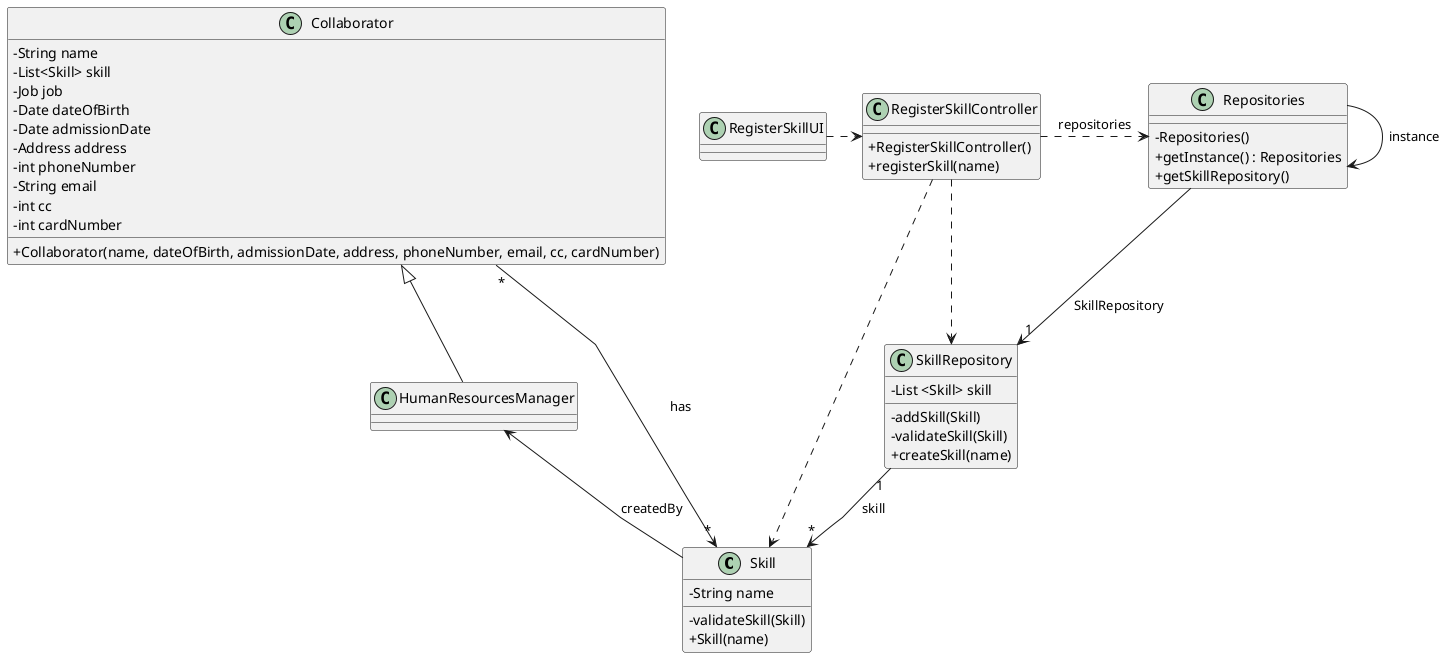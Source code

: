 @startuml
'skinparam monochrome true
skinparam packageStyle rectangle
skinparam shadowing false
skinparam linetype polyline
'skinparam linetype orto

skinparam classAttributeIconSize 0

'left to right direction

class Skill {
    - String name

    - validateSkill(Skill)
    + Skill(name)
}

class RegisterSkillController {

    + RegisterSkillController()
    + registerSkill(name)
}

class RegisterSkillUI {
}

class Collaborator {
    -String name
    -List<Skill> skill
    -Job job
    -Date dateOfBirth
    -Date admissionDate
    -Address address
    -int phoneNumber
    -String email
    -int cc
    -int cardNumber

    + Collaborator(name, dateOfBirth, admissionDate, address, phoneNumber, email, cc, cardNumber)
}

class HumanResourcesManager {
}

class Repositories {

    - Repositories()
    + getInstance() : Repositories
    + getSkillRepository()
}

class SkillRepository {
    - List <Skill> skill

    - addSkill(Skill)
    - validateSkill(Skill)
    + createSkill(name)
}

RegisterSkillController .> Repositories : repositories
RegisterSkillUI .> RegisterSkillController
Repositories -> Repositories : instance
Repositories --> "1" SkillRepository : SkillRepository
SkillRepository "1" --> "*" Skill : skill
Collaborator  <|--  HumanResourcesManager
RegisterSkillController ..> Skill
RegisterSkillController ..> SkillRepository

HumanResourcesManager <--  Skill: createdBy
Collaborator "*" --> "*" Skill : has

@enduml